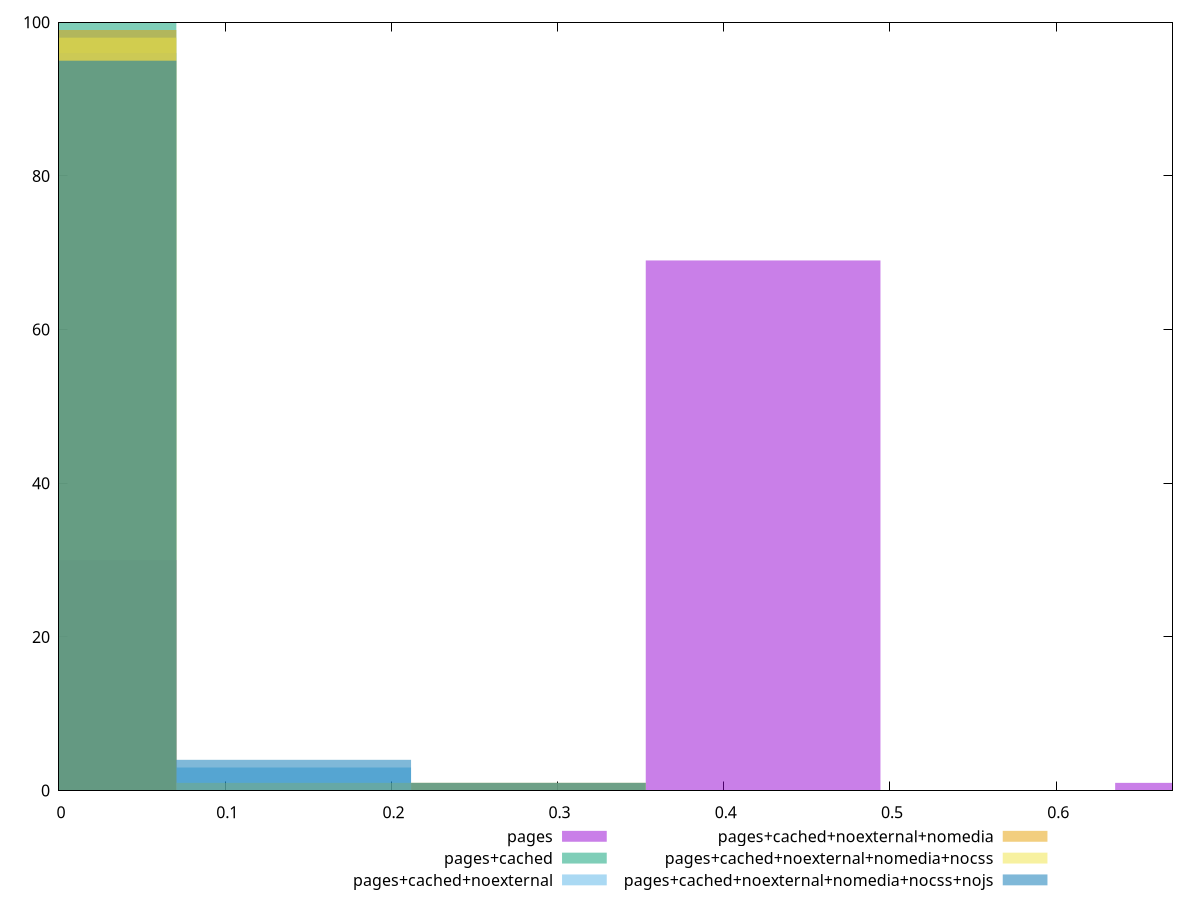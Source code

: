reset

$pages <<EOF
0.7061120791598395 1
0.4236672474959037 69
0 30
EOF

$pagesCached <<EOF
0 100
EOF

$pagesCachedNoexternal <<EOF
0 96
0.1412224158319679 3
0.2824448316639358 1
EOF

$pagesCachedNoexternalNomedia <<EOF
0 99
0.2824448316639358 1
EOF

$pagesCachedNoexternalNomediaNocss <<EOF
0 98
0.2824448316639358 1
0.1412224158319679 1
EOF

$pagesCachedNoexternalNomediaNocssNojs <<EOF
0 95
0.2824448316639358 1
0.1412224158319679 4
EOF

set key outside below
set boxwidth 0.1412224158319679
set xrange [0:0.67]
set yrange [0:100]
set trange [0:100]
set style fill transparent solid 0.5 noborder
set terminal svg size 640, 540 enhanced background rgb 'white'
set output "reprap/unused-javascript/comparison/histogram/all_score.svg"

plot $pages title "pages" with boxes, \
     $pagesCached title "pages+cached" with boxes, \
     $pagesCachedNoexternal title "pages+cached+noexternal" with boxes, \
     $pagesCachedNoexternalNomedia title "pages+cached+noexternal+nomedia" with boxes, \
     $pagesCachedNoexternalNomediaNocss title "pages+cached+noexternal+nomedia+nocss" with boxes, \
     $pagesCachedNoexternalNomediaNocssNojs title "pages+cached+noexternal+nomedia+nocss+nojs" with boxes

reset
